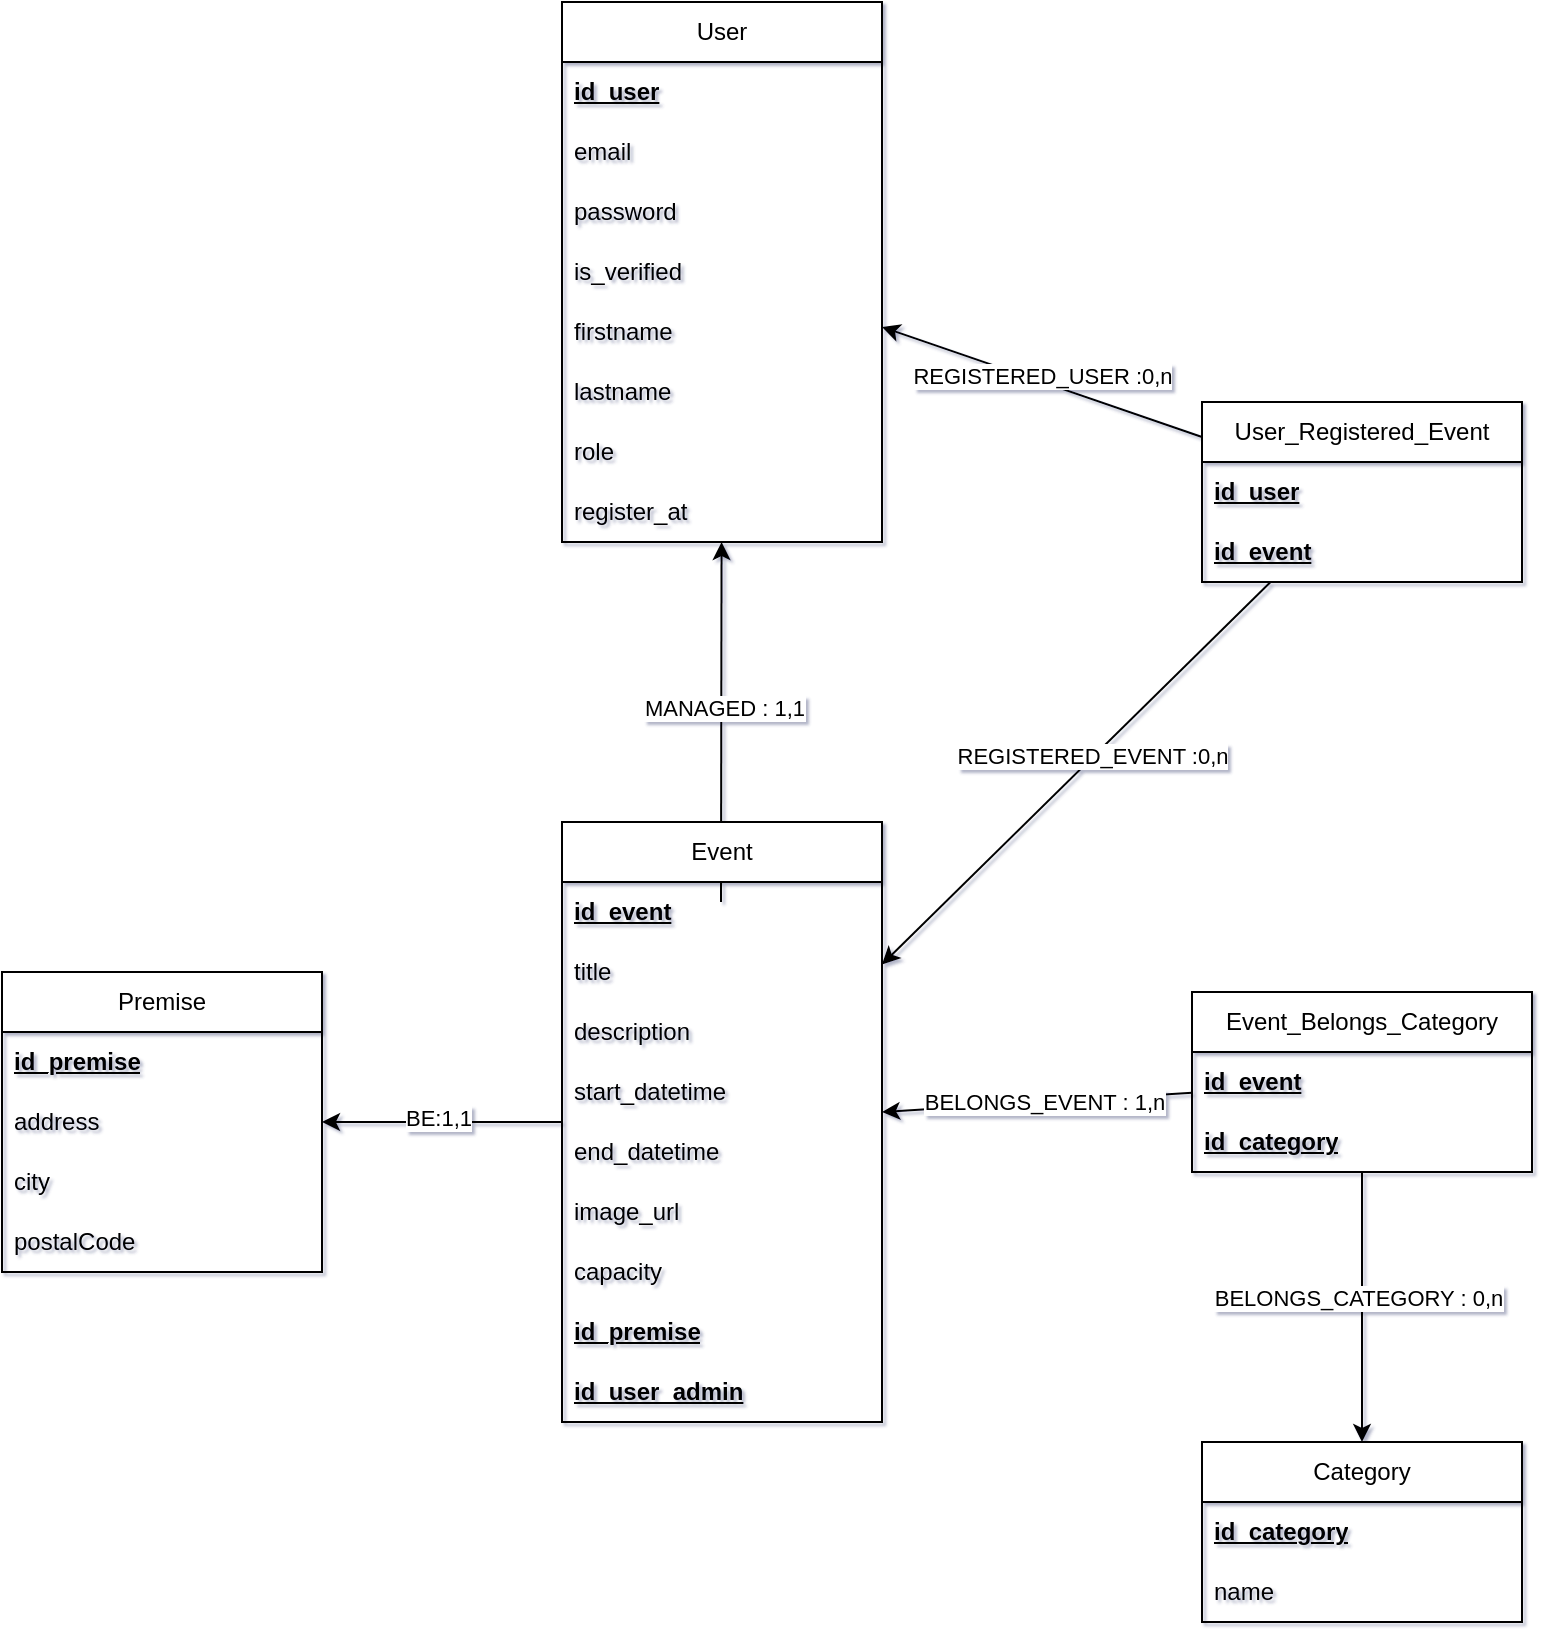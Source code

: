 <mxfile version="28.2.5">
  <diagram name="Page-1" id="pcCUvsKB4OZx4SU0iD5w">
    <mxGraphModel dx="1426" dy="751" grid="1" gridSize="10" guides="1" tooltips="1" connect="1" arrows="1" fold="1" page="1" pageScale="1" pageWidth="827" pageHeight="1169" math="0" shadow="1">
      <root>
        <mxCell id="0" />
        <mxCell id="1" parent="0" />
        <mxCell id="gTvj8VRMpV9fEYIi67nU-35" style="rounded=0;orthogonalLoop=1;jettySize=auto;html=1;" parent="1" target="gTvj8VRMpV9fEYIi67nU-1" edge="1">
          <mxGeometry relative="1" as="geometry">
            <mxPoint x="399.5" y="490" as="sourcePoint" />
            <mxPoint x="399.5" y="290" as="targetPoint" />
          </mxGeometry>
        </mxCell>
        <mxCell id="gTvj8VRMpV9fEYIi67nU-42" value="MANAGED : 1,1" style="edgeLabel;html=1;align=center;verticalAlign=middle;resizable=0;points=[];" parent="gTvj8VRMpV9fEYIi67nU-35" vertex="1" connectable="0">
          <mxGeometry x="0.091" y="-1" relative="1" as="geometry">
            <mxPoint y="1" as="offset" />
          </mxGeometry>
        </mxCell>
        <mxCell id="gTvj8VRMpV9fEYIi67nU-1" value="User" style="swimlane;fontStyle=0;childLayout=stackLayout;horizontal=1;startSize=30;horizontalStack=0;resizeParent=1;resizeParentMax=0;resizeLast=0;collapsible=1;marginBottom=0;whiteSpace=wrap;html=1;" parent="1" vertex="1">
          <mxGeometry x="320" y="40" width="160" height="270" as="geometry" />
        </mxCell>
        <mxCell id="gTvj8VRMpV9fEYIi67nU-43" value="&lt;b&gt;&lt;u&gt;id_user&lt;/u&gt;&lt;/b&gt;" style="text;strokeColor=none;fillColor=none;align=left;verticalAlign=middle;spacingLeft=4;spacingRight=4;overflow=hidden;points=[[0,0.5],[1,0.5]];portConstraint=eastwest;rotatable=0;whiteSpace=wrap;html=1;" parent="gTvj8VRMpV9fEYIi67nU-1" vertex="1">
          <mxGeometry y="30" width="160" height="30" as="geometry" />
        </mxCell>
        <mxCell id="gTvj8VRMpV9fEYIi67nU-2" value="email" style="text;strokeColor=none;fillColor=none;align=left;verticalAlign=middle;spacingLeft=4;spacingRight=4;overflow=hidden;points=[[0,0.5],[1,0.5]];portConstraint=eastwest;rotatable=0;whiteSpace=wrap;html=1;" parent="gTvj8VRMpV9fEYIi67nU-1" vertex="1">
          <mxGeometry y="60" width="160" height="30" as="geometry" />
        </mxCell>
        <mxCell id="gTvj8VRMpV9fEYIi67nU-3" value="password" style="text;strokeColor=none;fillColor=none;align=left;verticalAlign=middle;spacingLeft=4;spacingRight=4;overflow=hidden;points=[[0,0.5],[1,0.5]];portConstraint=eastwest;rotatable=0;whiteSpace=wrap;html=1;" parent="gTvj8VRMpV9fEYIi67nU-1" vertex="1">
          <mxGeometry y="90" width="160" height="30" as="geometry" />
        </mxCell>
        <mxCell id="gTvj8VRMpV9fEYIi67nU-4" value="is_verified" style="text;strokeColor=none;fillColor=none;align=left;verticalAlign=middle;spacingLeft=4;spacingRight=4;overflow=hidden;points=[[0,0.5],[1,0.5]];portConstraint=eastwest;rotatable=0;whiteSpace=wrap;html=1;" parent="gTvj8VRMpV9fEYIi67nU-1" vertex="1">
          <mxGeometry y="120" width="160" height="30" as="geometry" />
        </mxCell>
        <mxCell id="gTvj8VRMpV9fEYIi67nU-7" value="firstname" style="text;strokeColor=none;fillColor=none;align=left;verticalAlign=middle;spacingLeft=4;spacingRight=4;overflow=hidden;points=[[0,0.5],[1,0.5]];portConstraint=eastwest;rotatable=0;whiteSpace=wrap;html=1;" parent="gTvj8VRMpV9fEYIi67nU-1" vertex="1">
          <mxGeometry y="150" width="160" height="30" as="geometry" />
        </mxCell>
        <mxCell id="gTvj8VRMpV9fEYIi67nU-6" value="lastname" style="text;strokeColor=none;fillColor=none;align=left;verticalAlign=middle;spacingLeft=4;spacingRight=4;overflow=hidden;points=[[0,0.5],[1,0.5]];portConstraint=eastwest;rotatable=0;whiteSpace=wrap;html=1;" parent="gTvj8VRMpV9fEYIi67nU-1" vertex="1">
          <mxGeometry y="180" width="160" height="30" as="geometry" />
        </mxCell>
        <mxCell id="gTvj8VRMpV9fEYIi67nU-5" value="role" style="text;strokeColor=none;fillColor=none;align=left;verticalAlign=middle;spacingLeft=4;spacingRight=4;overflow=hidden;points=[[0,0.5],[1,0.5]];portConstraint=eastwest;rotatable=0;whiteSpace=wrap;html=1;" parent="gTvj8VRMpV9fEYIi67nU-1" vertex="1">
          <mxGeometry y="210" width="160" height="30" as="geometry" />
        </mxCell>
        <mxCell id="vGl_91Q28PvtxZNs99pK-1" value="register_at" style="text;strokeColor=none;fillColor=none;align=left;verticalAlign=middle;spacingLeft=4;spacingRight=4;overflow=hidden;points=[[0,0.5],[1,0.5]];portConstraint=eastwest;rotatable=0;whiteSpace=wrap;html=1;" parent="gTvj8VRMpV9fEYIi67nU-1" vertex="1">
          <mxGeometry y="240" width="160" height="30" as="geometry" />
        </mxCell>
        <mxCell id="gTvj8VRMpV9fEYIi67nU-27" style="rounded=0;orthogonalLoop=1;jettySize=auto;html=1;" parent="1" source="gTvj8VRMpV9fEYIi67nU-22" target="gTvj8VRMpV9fEYIi67nU-8" edge="1">
          <mxGeometry relative="1" as="geometry" />
        </mxCell>
        <mxCell id="gTvj8VRMpV9fEYIi67nU-32" value="BELONGS_EVENT : 1,n" style="edgeLabel;html=1;align=center;verticalAlign=middle;resizable=0;points=[];" parent="gTvj8VRMpV9fEYIi67nU-27" vertex="1" connectable="0">
          <mxGeometry x="0.133" y="-1" relative="1" as="geometry">
            <mxPoint x="14" as="offset" />
          </mxGeometry>
        </mxCell>
        <mxCell id="gTvj8VRMpV9fEYIi67nU-40" style="rounded=0;orthogonalLoop=1;jettySize=auto;html=1;" parent="1" source="gTvj8VRMpV9fEYIi67nU-36" target="gTvj8VRMpV9fEYIi67nU-8" edge="1">
          <mxGeometry relative="1" as="geometry" />
        </mxCell>
        <mxCell id="gTvj8VRMpV9fEYIi67nU-46" value="REGISTERED_EVENT :0,n" style="edgeLabel;html=1;align=center;verticalAlign=middle;resizable=0;points=[];" parent="gTvj8VRMpV9fEYIi67nU-40" vertex="1" connectable="0">
          <mxGeometry x="-0.078" relative="1" as="geometry">
            <mxPoint y="-1" as="offset" />
          </mxGeometry>
        </mxCell>
        <mxCell id="gTvj8VRMpV9fEYIi67nU-8" value="Event" style="swimlane;fontStyle=0;childLayout=stackLayout;horizontal=1;startSize=30;horizontalStack=0;resizeParent=1;resizeParentMax=0;resizeLast=0;collapsible=1;marginBottom=0;whiteSpace=wrap;html=1;" parent="1" vertex="1">
          <mxGeometry x="320" y="450" width="160" height="300" as="geometry" />
        </mxCell>
        <mxCell id="gTvj8VRMpV9fEYIi67nU-49" value="&lt;b&gt;&lt;u&gt;id_event&lt;/u&gt;&lt;/b&gt;" style="text;strokeColor=none;fillColor=none;align=left;verticalAlign=middle;spacingLeft=4;spacingRight=4;overflow=hidden;points=[[0,0.5],[1,0.5]];portConstraint=eastwest;rotatable=0;whiteSpace=wrap;html=1;" parent="gTvj8VRMpV9fEYIi67nU-8" vertex="1">
          <mxGeometry y="30" width="160" height="30" as="geometry" />
        </mxCell>
        <mxCell id="gTvj8VRMpV9fEYIi67nU-10" value="title" style="text;strokeColor=none;fillColor=none;align=left;verticalAlign=middle;spacingLeft=4;spacingRight=4;overflow=hidden;points=[[0,0.5],[1,0.5]];portConstraint=eastwest;rotatable=0;whiteSpace=wrap;html=1;" parent="gTvj8VRMpV9fEYIi67nU-8" vertex="1">
          <mxGeometry y="60" width="160" height="30" as="geometry" />
        </mxCell>
        <mxCell id="gTvj8VRMpV9fEYIi67nU-11" value="description" style="text;strokeColor=none;fillColor=none;align=left;verticalAlign=middle;spacingLeft=4;spacingRight=4;overflow=hidden;points=[[0,0.5],[1,0.5]];portConstraint=eastwest;rotatable=0;whiteSpace=wrap;html=1;" parent="gTvj8VRMpV9fEYIi67nU-8" vertex="1">
          <mxGeometry y="90" width="160" height="30" as="geometry" />
        </mxCell>
        <mxCell id="gTvj8VRMpV9fEYIi67nU-12" value="start_datetime" style="text;strokeColor=none;fillColor=none;align=left;verticalAlign=middle;spacingLeft=4;spacingRight=4;overflow=hidden;points=[[0,0.5],[1,0.5]];portConstraint=eastwest;rotatable=0;whiteSpace=wrap;html=1;" parent="gTvj8VRMpV9fEYIi67nU-8" vertex="1">
          <mxGeometry y="120" width="160" height="30" as="geometry" />
        </mxCell>
        <mxCell id="gTvj8VRMpV9fEYIi67nU-13" value="end_datetime" style="text;strokeColor=none;fillColor=none;align=left;verticalAlign=middle;spacingLeft=4;spacingRight=4;overflow=hidden;points=[[0,0.5],[1,0.5]];portConstraint=eastwest;rotatable=0;whiteSpace=wrap;html=1;" parent="gTvj8VRMpV9fEYIi67nU-8" vertex="1">
          <mxGeometry y="150" width="160" height="30" as="geometry" />
        </mxCell>
        <mxCell id="vGl_91Q28PvtxZNs99pK-2" value="image_url" style="text;strokeColor=none;fillColor=none;align=left;verticalAlign=middle;spacingLeft=4;spacingRight=4;overflow=hidden;points=[[0,0.5],[1,0.5]];portConstraint=eastwest;rotatable=0;whiteSpace=wrap;html=1;" parent="gTvj8VRMpV9fEYIi67nU-8" vertex="1">
          <mxGeometry y="180" width="160" height="30" as="geometry" />
        </mxCell>
        <mxCell id="1kPXK-unzsEdgv8GJesm-1" value="capacity" style="text;strokeColor=none;fillColor=none;align=left;verticalAlign=middle;spacingLeft=4;spacingRight=4;overflow=hidden;points=[[0,0.5],[1,0.5]];portConstraint=eastwest;rotatable=0;whiteSpace=wrap;html=1;" vertex="1" parent="gTvj8VRMpV9fEYIi67nU-8">
          <mxGeometry y="210" width="160" height="30" as="geometry" />
        </mxCell>
        <mxCell id="gTvj8VRMpV9fEYIi67nU-29" value="&lt;u&gt;&lt;b&gt;id_premise&lt;/b&gt;&lt;/u&gt;" style="text;strokeColor=none;fillColor=none;align=left;verticalAlign=middle;spacingLeft=4;spacingRight=4;overflow=hidden;points=[[0,0.5],[1,0.5]];portConstraint=eastwest;rotatable=0;whiteSpace=wrap;html=1;" parent="gTvj8VRMpV9fEYIi67nU-8" vertex="1">
          <mxGeometry y="240" width="160" height="30" as="geometry" />
        </mxCell>
        <mxCell id="gTvj8VRMpV9fEYIi67nU-34" value="&lt;u&gt;&lt;b&gt;id_user_admin&lt;/b&gt;&lt;/u&gt;" style="text;strokeColor=none;fillColor=none;align=left;verticalAlign=middle;spacingLeft=4;spacingRight=4;overflow=hidden;points=[[0,0.5],[1,0.5]];portConstraint=eastwest;rotatable=0;whiteSpace=wrap;html=1;" parent="gTvj8VRMpV9fEYIi67nU-8" vertex="1">
          <mxGeometry y="270" width="160" height="30" as="geometry" />
        </mxCell>
        <mxCell id="gTvj8VRMpV9fEYIi67nU-28" style="rounded=0;orthogonalLoop=1;jettySize=auto;html=1;" parent="1" source="gTvj8VRMpV9fEYIi67nU-8" target="gTvj8VRMpV9fEYIi67nU-14" edge="1">
          <mxGeometry relative="1" as="geometry" />
        </mxCell>
        <mxCell id="gTvj8VRMpV9fEYIi67nU-31" value="BE:1,1" style="edgeLabel;html=1;align=center;verticalAlign=middle;resizable=0;points=[];" parent="gTvj8VRMpV9fEYIi67nU-28" vertex="1" connectable="0">
          <mxGeometry x="-0.017" y="-2" relative="1" as="geometry">
            <mxPoint x="-3" as="offset" />
          </mxGeometry>
        </mxCell>
        <mxCell id="gTvj8VRMpV9fEYIi67nU-14" value="Premise" style="swimlane;fontStyle=0;childLayout=stackLayout;horizontal=1;startSize=30;horizontalStack=0;resizeParent=1;resizeParentMax=0;resizeLast=0;collapsible=1;marginBottom=0;whiteSpace=wrap;html=1;" parent="1" vertex="1">
          <mxGeometry x="40" y="525" width="160" height="150" as="geometry" />
        </mxCell>
        <mxCell id="gTvj8VRMpV9fEYIi67nU-15" value="&lt;b&gt;&lt;u&gt;id_premise&lt;/u&gt;&lt;/b&gt;" style="text;strokeColor=none;fillColor=none;align=left;verticalAlign=middle;spacingLeft=4;spacingRight=4;overflow=hidden;points=[[0,0.5],[1,0.5]];portConstraint=eastwest;rotatable=0;whiteSpace=wrap;html=1;" parent="gTvj8VRMpV9fEYIi67nU-14" vertex="1">
          <mxGeometry y="30" width="160" height="30" as="geometry" />
        </mxCell>
        <mxCell id="gTvj8VRMpV9fEYIi67nU-16" value="address" style="text;strokeColor=none;fillColor=none;align=left;verticalAlign=middle;spacingLeft=4;spacingRight=4;overflow=hidden;points=[[0,0.5],[1,0.5]];portConstraint=eastwest;rotatable=0;whiteSpace=wrap;html=1;" parent="gTvj8VRMpV9fEYIi67nU-14" vertex="1">
          <mxGeometry y="60" width="160" height="30" as="geometry" />
        </mxCell>
        <mxCell id="gTvj8VRMpV9fEYIi67nU-17" value="city" style="text;strokeColor=none;fillColor=none;align=left;verticalAlign=middle;spacingLeft=4;spacingRight=4;overflow=hidden;points=[[0,0.5],[1,0.5]];portConstraint=eastwest;rotatable=0;whiteSpace=wrap;html=1;" parent="gTvj8VRMpV9fEYIi67nU-14" vertex="1">
          <mxGeometry y="90" width="160" height="30" as="geometry" />
        </mxCell>
        <mxCell id="gTvj8VRMpV9fEYIi67nU-18" value="postalCode" style="text;strokeColor=none;fillColor=none;align=left;verticalAlign=middle;spacingLeft=4;spacingRight=4;overflow=hidden;points=[[0,0.5],[1,0.5]];portConstraint=eastwest;rotatable=0;whiteSpace=wrap;html=1;" parent="gTvj8VRMpV9fEYIi67nU-14" vertex="1">
          <mxGeometry y="120" width="160" height="30" as="geometry" />
        </mxCell>
        <mxCell id="gTvj8VRMpV9fEYIi67nU-26" style="rounded=0;orthogonalLoop=1;jettySize=auto;html=1;" parent="1" source="gTvj8VRMpV9fEYIi67nU-22" target="gTvj8VRMpV9fEYIi67nU-19" edge="1">
          <mxGeometry relative="1" as="geometry" />
        </mxCell>
        <mxCell id="gTvj8VRMpV9fEYIi67nU-33" value="BELONGS_CATEGORY : 0,n" style="edgeLabel;html=1;align=center;verticalAlign=middle;resizable=0;points=[];" parent="gTvj8VRMpV9fEYIi67nU-26" vertex="1" connectable="0">
          <mxGeometry x="-0.067" y="-1" relative="1" as="geometry">
            <mxPoint x="-1" as="offset" />
          </mxGeometry>
        </mxCell>
        <mxCell id="gTvj8VRMpV9fEYIi67nU-19" value="Category" style="swimlane;fontStyle=0;childLayout=stackLayout;horizontal=1;startSize=30;horizontalStack=0;resizeParent=1;resizeParentMax=0;resizeLast=0;collapsible=1;marginBottom=0;whiteSpace=wrap;html=1;" parent="1" vertex="1">
          <mxGeometry x="640" y="760" width="160" height="90" as="geometry" />
        </mxCell>
        <mxCell id="gTvj8VRMpV9fEYIi67nU-20" value="&lt;b&gt;&lt;u&gt;id_category&lt;/u&gt;&lt;/b&gt;" style="text;strokeColor=none;fillColor=none;align=left;verticalAlign=middle;spacingLeft=4;spacingRight=4;overflow=hidden;points=[[0,0.5],[1,0.5]];portConstraint=eastwest;rotatable=0;whiteSpace=wrap;html=1;" parent="gTvj8VRMpV9fEYIi67nU-19" vertex="1">
          <mxGeometry y="30" width="160" height="30" as="geometry" />
        </mxCell>
        <mxCell id="gTvj8VRMpV9fEYIi67nU-21" value="name" style="text;strokeColor=none;fillColor=none;align=left;verticalAlign=middle;spacingLeft=4;spacingRight=4;overflow=hidden;points=[[0,0.5],[1,0.5]];portConstraint=eastwest;rotatable=0;whiteSpace=wrap;html=1;" parent="gTvj8VRMpV9fEYIi67nU-19" vertex="1">
          <mxGeometry y="60" width="160" height="30" as="geometry" />
        </mxCell>
        <mxCell id="gTvj8VRMpV9fEYIi67nU-22" value="&lt;span data-end=&quot;4198&quot; data-start=&quot;4172&quot;&gt;Event_Belongs_Category&lt;/span&gt;" style="swimlane;fontStyle=0;childLayout=stackLayout;horizontal=1;startSize=30;horizontalStack=0;resizeParent=1;resizeParentMax=0;resizeLast=0;collapsible=1;marginBottom=0;whiteSpace=wrap;html=1;" parent="1" vertex="1">
          <mxGeometry x="635" y="535" width="170" height="90" as="geometry" />
        </mxCell>
        <mxCell id="gTvj8VRMpV9fEYIi67nU-25" value="&lt;u&gt;&lt;b&gt;id_event&lt;/b&gt;&lt;/u&gt;" style="text;strokeColor=none;fillColor=none;align=left;verticalAlign=middle;spacingLeft=4;spacingRight=4;overflow=hidden;points=[[0,0.5],[1,0.5]];portConstraint=eastwest;rotatable=0;whiteSpace=wrap;html=1;" parent="gTvj8VRMpV9fEYIi67nU-22" vertex="1">
          <mxGeometry y="30" width="170" height="30" as="geometry" />
        </mxCell>
        <mxCell id="gTvj8VRMpV9fEYIi67nU-24" value="&lt;u&gt;&lt;b&gt;id_category&lt;/b&gt;&lt;/u&gt;" style="text;strokeColor=none;fillColor=none;align=left;verticalAlign=middle;spacingLeft=4;spacingRight=4;overflow=hidden;points=[[0,0.5],[1,0.5]];portConstraint=eastwest;rotatable=0;whiteSpace=wrap;html=1;" parent="gTvj8VRMpV9fEYIi67nU-22" vertex="1">
          <mxGeometry y="60" width="170" height="30" as="geometry" />
        </mxCell>
        <mxCell id="gTvj8VRMpV9fEYIi67nU-41" style="rounded=0;orthogonalLoop=1;jettySize=auto;html=1;" parent="1" source="gTvj8VRMpV9fEYIi67nU-36" target="gTvj8VRMpV9fEYIi67nU-1" edge="1">
          <mxGeometry relative="1" as="geometry" />
        </mxCell>
        <mxCell id="gTvj8VRMpV9fEYIi67nU-45" value="REGISTERED_USER :0,n" style="edgeLabel;html=1;align=center;verticalAlign=middle;resizable=0;points=[];" parent="gTvj8VRMpV9fEYIi67nU-41" vertex="1" connectable="0">
          <mxGeometry x="0.206" y="-1" relative="1" as="geometry">
            <mxPoint x="16" y="3" as="offset" />
          </mxGeometry>
        </mxCell>
        <mxCell id="gTvj8VRMpV9fEYIi67nU-36" value="&lt;span data-end=&quot;3668&quot; data-start=&quot;3643&quot;&gt;User_Registered_Event&lt;/span&gt;" style="swimlane;fontStyle=0;childLayout=stackLayout;horizontal=1;startSize=30;horizontalStack=0;resizeParent=1;resizeParentMax=0;resizeLast=0;collapsible=1;marginBottom=0;whiteSpace=wrap;html=1;" parent="1" vertex="1">
          <mxGeometry x="640" y="240" width="160" height="90" as="geometry" />
        </mxCell>
        <mxCell id="gTvj8VRMpV9fEYIi67nU-38" value="&lt;u&gt;&lt;b&gt;id_user&lt;/b&gt;&lt;/u&gt;" style="text;strokeColor=none;fillColor=none;align=left;verticalAlign=middle;spacingLeft=4;spacingRight=4;overflow=hidden;points=[[0,0.5],[1,0.5]];portConstraint=eastwest;rotatable=0;whiteSpace=wrap;html=1;" parent="gTvj8VRMpV9fEYIi67nU-36" vertex="1">
          <mxGeometry y="30" width="160" height="30" as="geometry" />
        </mxCell>
        <mxCell id="gTvj8VRMpV9fEYIi67nU-39" value="&lt;u&gt;&lt;b&gt;id_event&lt;/b&gt;&lt;/u&gt;" style="text;strokeColor=none;fillColor=none;align=left;verticalAlign=middle;spacingLeft=4;spacingRight=4;overflow=hidden;points=[[0,0.5],[1,0.5]];portConstraint=eastwest;rotatable=0;whiteSpace=wrap;html=1;" parent="gTvj8VRMpV9fEYIi67nU-36" vertex="1">
          <mxGeometry y="60" width="160" height="30" as="geometry" />
        </mxCell>
      </root>
    </mxGraphModel>
  </diagram>
</mxfile>
